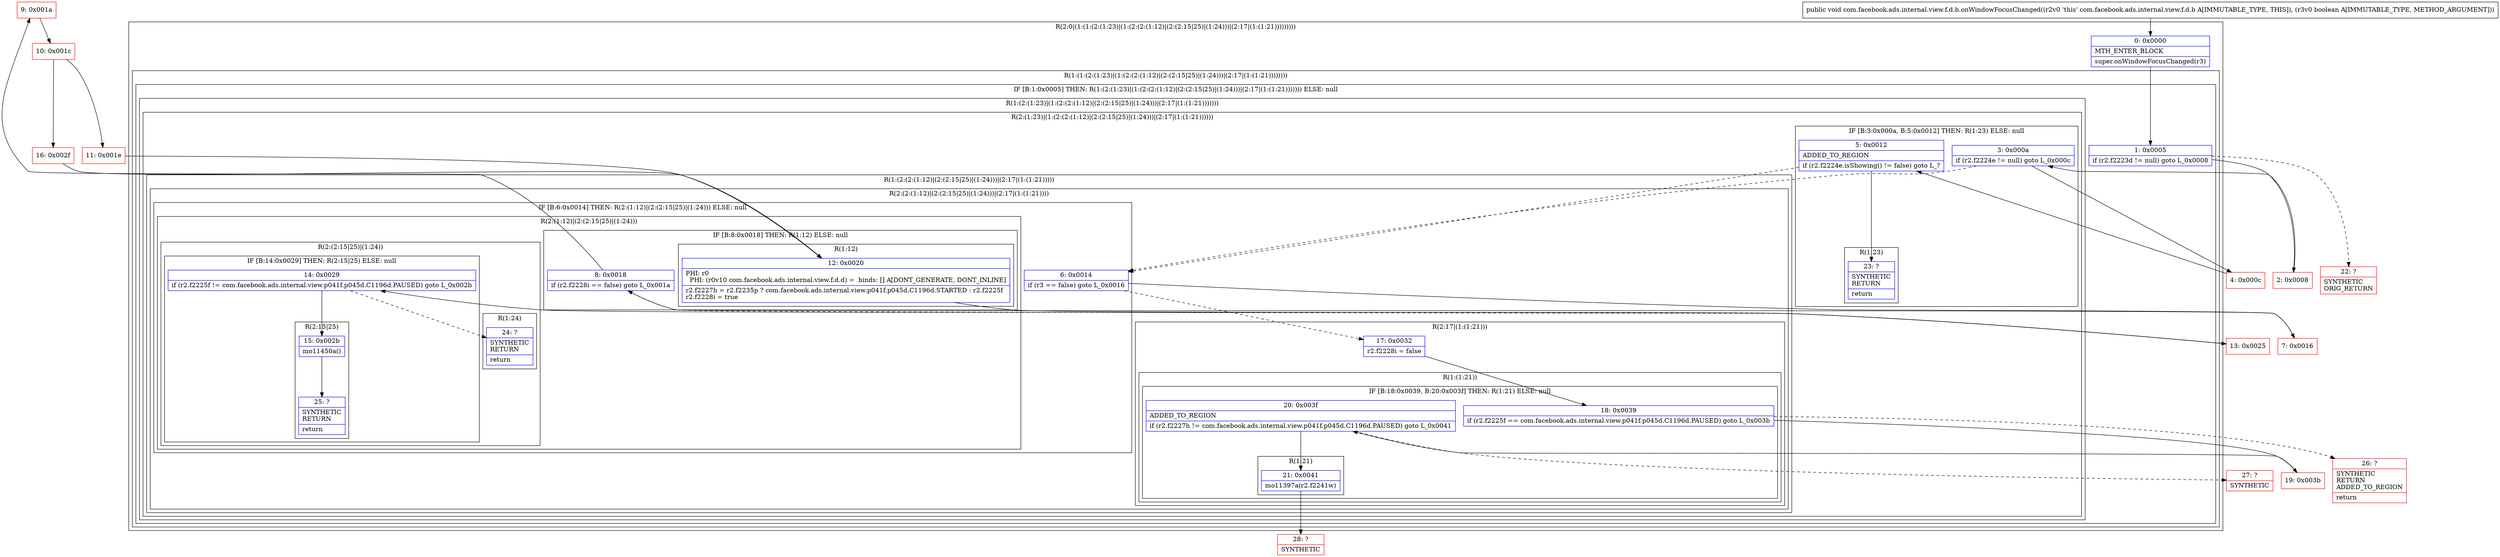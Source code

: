 digraph "CFG forcom.facebook.ads.internal.view.f.d.b.onWindowFocusChanged(Z)V" {
subgraph cluster_Region_1437803969 {
label = "R(2:0|(1:(1:(2:(1:23)|(1:(2:(2:(1:12)|(2:(2:15|25)|(1:24)))|(2:17|(1:(1:21)))))))))";
node [shape=record,color=blue];
Node_0 [shape=record,label="{0\:\ 0x0000|MTH_ENTER_BLOCK\l|super.onWindowFocusChanged(r3)\l}"];
subgraph cluster_Region_8613982 {
label = "R(1:(1:(2:(1:23)|(1:(2:(2:(1:12)|(2:(2:15|25)|(1:24)))|(2:17|(1:(1:21))))))))";
node [shape=record,color=blue];
subgraph cluster_IfRegion_1259809940 {
label = "IF [B:1:0x0005] THEN: R(1:(2:(1:23)|(1:(2:(2:(1:12)|(2:(2:15|25)|(1:24)))|(2:17|(1:(1:21))))))) ELSE: null";
node [shape=record,color=blue];
Node_1 [shape=record,label="{1\:\ 0x0005|if (r2.f2223d != null) goto L_0x0008\l}"];
subgraph cluster_Region_1110806520 {
label = "R(1:(2:(1:23)|(1:(2:(2:(1:12)|(2:(2:15|25)|(1:24)))|(2:17|(1:(1:21)))))))";
node [shape=record,color=blue];
subgraph cluster_Region_249833298 {
label = "R(2:(1:23)|(1:(2:(2:(1:12)|(2:(2:15|25)|(1:24)))|(2:17|(1:(1:21))))))";
node [shape=record,color=blue];
subgraph cluster_IfRegion_360626000 {
label = "IF [B:3:0x000a, B:5:0x0012] THEN: R(1:23) ELSE: null";
node [shape=record,color=blue];
Node_3 [shape=record,label="{3\:\ 0x000a|if (r2.f2224e != null) goto L_0x000c\l}"];
Node_5 [shape=record,label="{5\:\ 0x0012|ADDED_TO_REGION\l|if (r2.f2224e.isShowing() != false) goto L_?\l}"];
subgraph cluster_Region_1744784103 {
label = "R(1:23)";
node [shape=record,color=blue];
Node_23 [shape=record,label="{23\:\ ?|SYNTHETIC\lRETURN\l|return\l}"];
}
}
subgraph cluster_Region_165368751 {
label = "R(1:(2:(2:(1:12)|(2:(2:15|25)|(1:24)))|(2:17|(1:(1:21)))))";
node [shape=record,color=blue];
subgraph cluster_Region_648686449 {
label = "R(2:(2:(1:12)|(2:(2:15|25)|(1:24)))|(2:17|(1:(1:21))))";
node [shape=record,color=blue];
subgraph cluster_IfRegion_1183767747 {
label = "IF [B:6:0x0014] THEN: R(2:(1:12)|(2:(2:15|25)|(1:24))) ELSE: null";
node [shape=record,color=blue];
Node_6 [shape=record,label="{6\:\ 0x0014|if (r3 == false) goto L_0x0016\l}"];
subgraph cluster_Region_1530601095 {
label = "R(2:(1:12)|(2:(2:15|25)|(1:24)))";
node [shape=record,color=blue];
subgraph cluster_IfRegion_137259108 {
label = "IF [B:8:0x0018] THEN: R(1:12) ELSE: null";
node [shape=record,color=blue];
Node_8 [shape=record,label="{8\:\ 0x0018|if (r2.f2228i == false) goto L_0x001a\l}"];
subgraph cluster_Region_2141727667 {
label = "R(1:12)";
node [shape=record,color=blue];
Node_12 [shape=record,label="{12\:\ 0x0020|PHI: r0 \l  PHI: (r0v10 com.facebook.ads.internal.view.f.d.d) =  binds: [] A[DONT_GENERATE, DONT_INLINE]\l|r2.f2227h = r2.f2235p ? com.facebook.ads.internal.view.p041f.p045d.C1196d.STARTED : r2.f2225f\lr2.f2228i = true\l}"];
}
}
subgraph cluster_Region_1332779073 {
label = "R(2:(2:15|25)|(1:24))";
node [shape=record,color=blue];
subgraph cluster_IfRegion_1287419918 {
label = "IF [B:14:0x0029] THEN: R(2:15|25) ELSE: null";
node [shape=record,color=blue];
Node_14 [shape=record,label="{14\:\ 0x0029|if (r2.f2225f != com.facebook.ads.internal.view.p041f.p045d.C1196d.PAUSED) goto L_0x002b\l}"];
subgraph cluster_Region_925521077 {
label = "R(2:15|25)";
node [shape=record,color=blue];
Node_15 [shape=record,label="{15\:\ 0x002b|mo11450a()\l}"];
Node_25 [shape=record,label="{25\:\ ?|SYNTHETIC\lRETURN\l|return\l}"];
}
}
subgraph cluster_Region_157353040 {
label = "R(1:24)";
node [shape=record,color=blue];
Node_24 [shape=record,label="{24\:\ ?|SYNTHETIC\lRETURN\l|return\l}"];
}
}
}
}
subgraph cluster_Region_1108879277 {
label = "R(2:17|(1:(1:21)))";
node [shape=record,color=blue];
Node_17 [shape=record,label="{17\:\ 0x0032|r2.f2228i = false\l}"];
subgraph cluster_Region_1842039784 {
label = "R(1:(1:21))";
node [shape=record,color=blue];
subgraph cluster_IfRegion_144782616 {
label = "IF [B:18:0x0039, B:20:0x003f] THEN: R(1:21) ELSE: null";
node [shape=record,color=blue];
Node_18 [shape=record,label="{18\:\ 0x0039|if (r2.f2225f == com.facebook.ads.internal.view.p041f.p045d.C1196d.PAUSED) goto L_0x003b\l}"];
Node_20 [shape=record,label="{20\:\ 0x003f|ADDED_TO_REGION\l|if (r2.f2227h != com.facebook.ads.internal.view.p041f.p045d.C1196d.PAUSED) goto L_0x0041\l}"];
subgraph cluster_Region_165929944 {
label = "R(1:21)";
node [shape=record,color=blue];
Node_21 [shape=record,label="{21\:\ 0x0041|mo11397a(r2.f2241w)\l}"];
}
}
}
}
}
}
}
}
}
}
}
Node_2 [shape=record,color=red,label="{2\:\ 0x0008}"];
Node_4 [shape=record,color=red,label="{4\:\ 0x000c}"];
Node_7 [shape=record,color=red,label="{7\:\ 0x0016}"];
Node_9 [shape=record,color=red,label="{9\:\ 0x001a}"];
Node_10 [shape=record,color=red,label="{10\:\ 0x001c}"];
Node_11 [shape=record,color=red,label="{11\:\ 0x001e}"];
Node_13 [shape=record,color=red,label="{13\:\ 0x0025}"];
Node_16 [shape=record,color=red,label="{16\:\ 0x002f}"];
Node_19 [shape=record,color=red,label="{19\:\ 0x003b}"];
Node_22 [shape=record,color=red,label="{22\:\ ?|SYNTHETIC\lORIG_RETURN\l}"];
Node_26 [shape=record,color=red,label="{26\:\ ?|SYNTHETIC\lRETURN\lADDED_TO_REGION\l|return\l}"];
Node_27 [shape=record,color=red,label="{27\:\ ?|SYNTHETIC\l}"];
Node_28 [shape=record,color=red,label="{28\:\ ?|SYNTHETIC\l}"];
MethodNode[shape=record,label="{public void com.facebook.ads.internal.view.f.d.b.onWindowFocusChanged((r2v0 'this' com.facebook.ads.internal.view.f.d.b A[IMMUTABLE_TYPE, THIS]), (r3v0 boolean A[IMMUTABLE_TYPE, METHOD_ARGUMENT])) }"];
MethodNode -> Node_0;
Node_0 -> Node_1;
Node_1 -> Node_2;
Node_1 -> Node_22[style=dashed];
Node_3 -> Node_4;
Node_3 -> Node_6[style=dashed];
Node_5 -> Node_6[style=dashed];
Node_5 -> Node_23;
Node_6 -> Node_7;
Node_6 -> Node_17[style=dashed];
Node_8 -> Node_9;
Node_8 -> Node_13[style=dashed];
Node_12 -> Node_13;
Node_14 -> Node_15;
Node_14 -> Node_24[style=dashed];
Node_15 -> Node_25;
Node_17 -> Node_18;
Node_18 -> Node_19;
Node_18 -> Node_26[style=dashed];
Node_20 -> Node_21;
Node_20 -> Node_27[style=dashed];
Node_21 -> Node_28;
Node_2 -> Node_3;
Node_4 -> Node_5;
Node_7 -> Node_8;
Node_9 -> Node_10;
Node_10 -> Node_11;
Node_10 -> Node_16;
Node_11 -> Node_12;
Node_13 -> Node_14;
Node_16 -> Node_12;
Node_19 -> Node_20;
}

